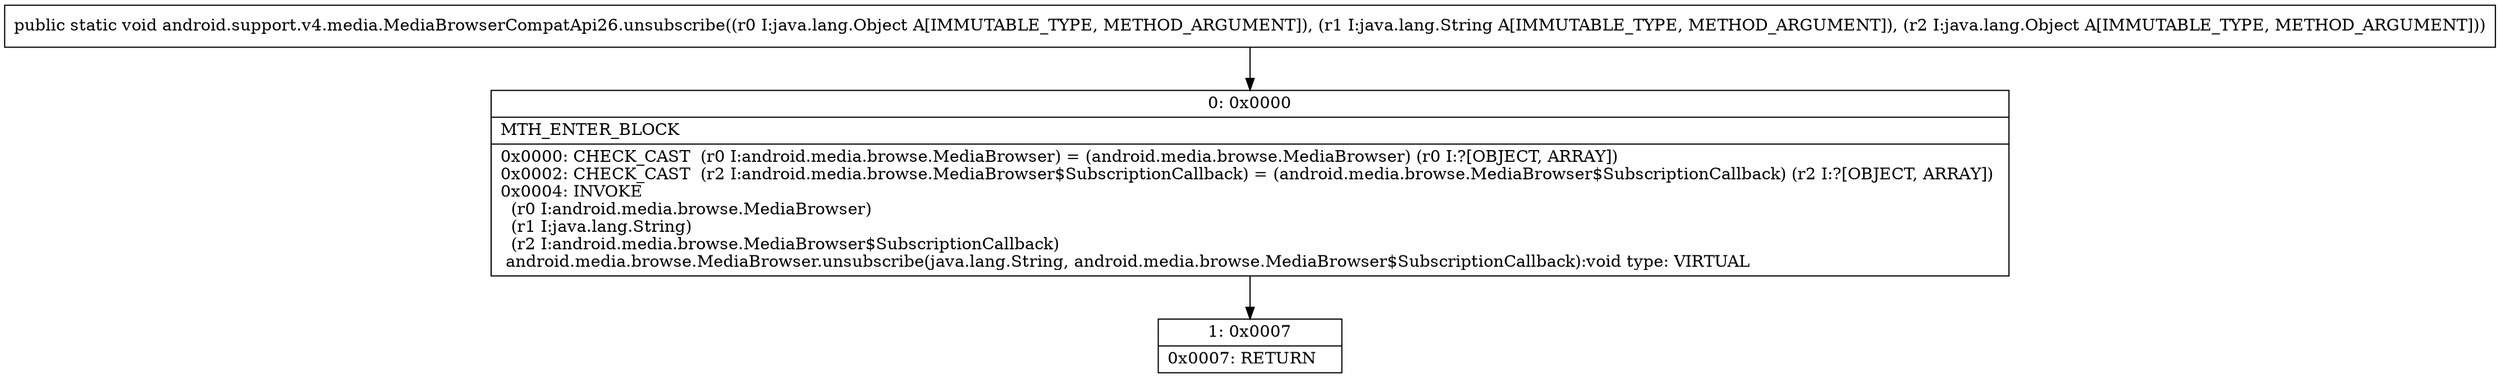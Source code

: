 digraph "CFG forandroid.support.v4.media.MediaBrowserCompatApi26.unsubscribe(Ljava\/lang\/Object;Ljava\/lang\/String;Ljava\/lang\/Object;)V" {
Node_0 [shape=record,label="{0\:\ 0x0000|MTH_ENTER_BLOCK\l|0x0000: CHECK_CAST  (r0 I:android.media.browse.MediaBrowser) = (android.media.browse.MediaBrowser) (r0 I:?[OBJECT, ARRAY]) \l0x0002: CHECK_CAST  (r2 I:android.media.browse.MediaBrowser$SubscriptionCallback) = (android.media.browse.MediaBrowser$SubscriptionCallback) (r2 I:?[OBJECT, ARRAY]) \l0x0004: INVOKE  \l  (r0 I:android.media.browse.MediaBrowser)\l  (r1 I:java.lang.String)\l  (r2 I:android.media.browse.MediaBrowser$SubscriptionCallback)\l android.media.browse.MediaBrowser.unsubscribe(java.lang.String, android.media.browse.MediaBrowser$SubscriptionCallback):void type: VIRTUAL \l}"];
Node_1 [shape=record,label="{1\:\ 0x0007|0x0007: RETURN   \l}"];
MethodNode[shape=record,label="{public static void android.support.v4.media.MediaBrowserCompatApi26.unsubscribe((r0 I:java.lang.Object A[IMMUTABLE_TYPE, METHOD_ARGUMENT]), (r1 I:java.lang.String A[IMMUTABLE_TYPE, METHOD_ARGUMENT]), (r2 I:java.lang.Object A[IMMUTABLE_TYPE, METHOD_ARGUMENT])) }"];
MethodNode -> Node_0;
Node_0 -> Node_1;
}

